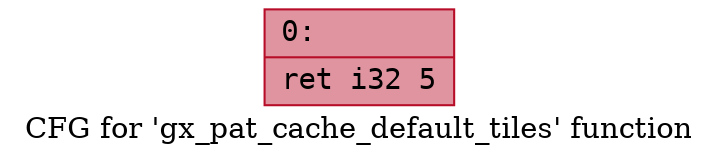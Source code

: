 digraph "CFG for 'gx_pat_cache_default_tiles' function" {
	label="CFG for 'gx_pat_cache_default_tiles' function";

	Node0x600002d26260 [shape=record,color="#b70d28ff", style=filled, fillcolor="#b70d2870" fontname="Courier",label="{0:\l|  ret i32 5\l}"];
}
